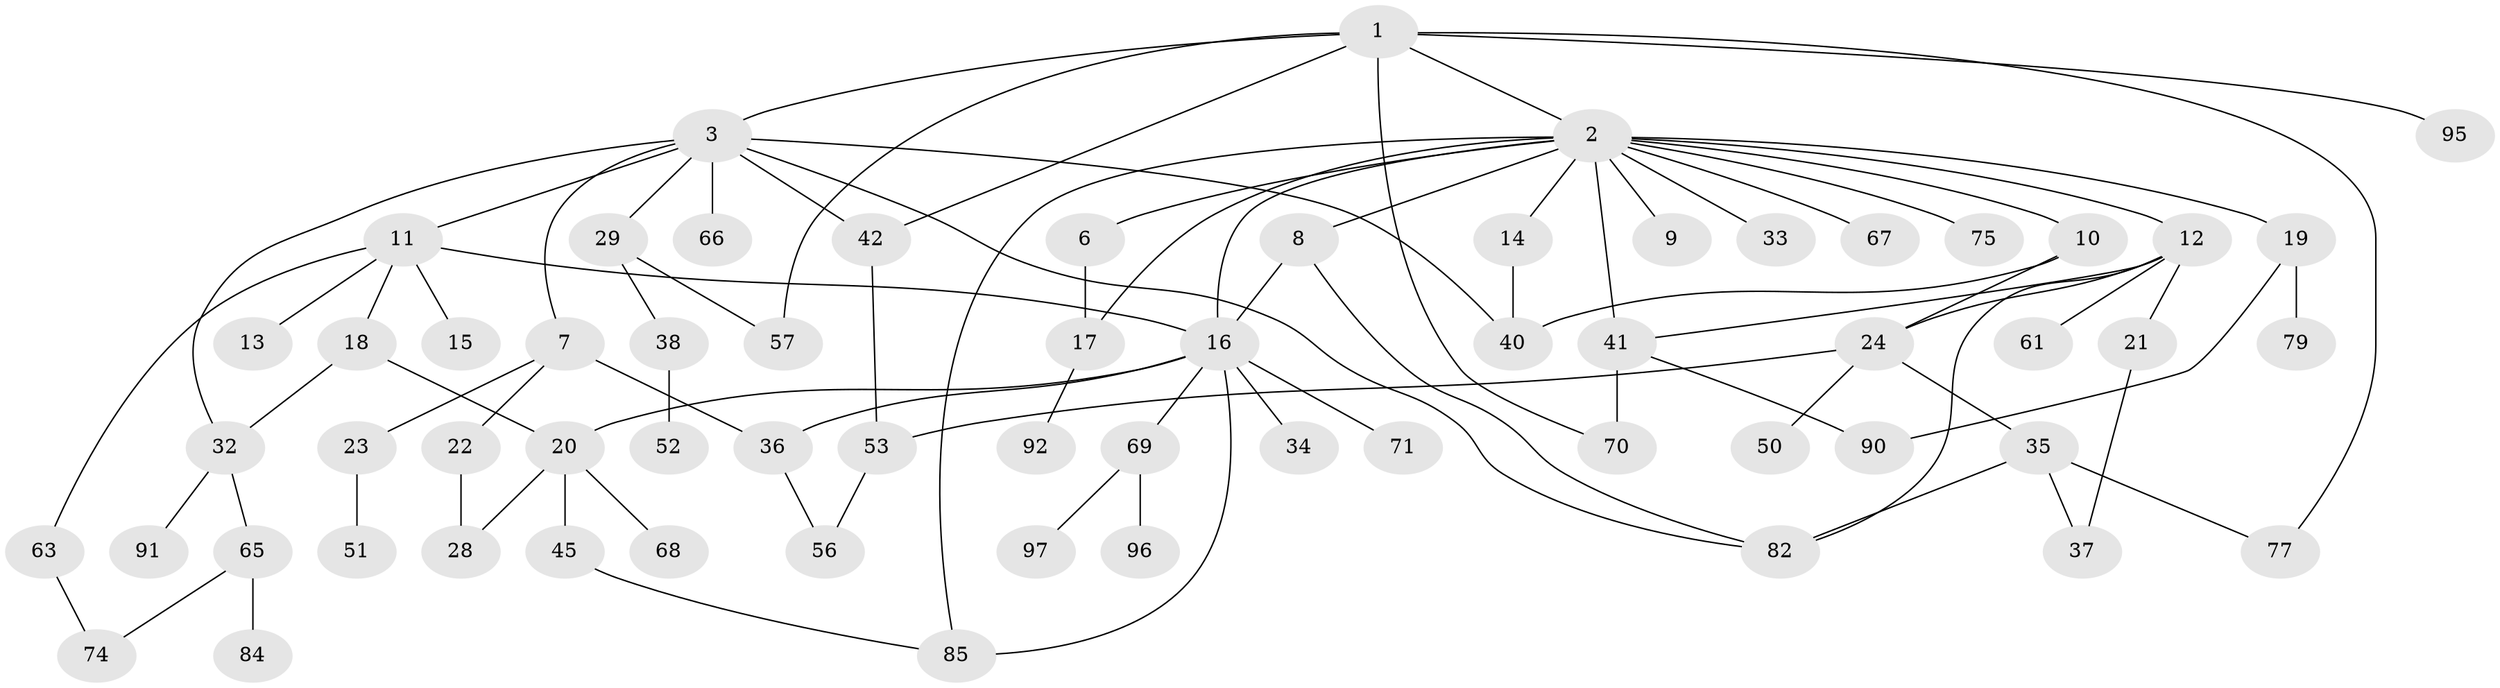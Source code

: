 // original degree distribution, {4: 0.09, 11: 0.01, 5: 0.04, 7: 0.02, 6: 0.03, 2: 0.26, 1: 0.33, 3: 0.22}
// Generated by graph-tools (version 1.1) at 2025/54/02/21/25 11:54:43]
// undirected, 63 vertices, 87 edges
graph export_dot {
graph [start="1"]
  node [color=gray90,style=filled];
  1 [super="+54"];
  2 [super="+4"];
  3 [super="+5"];
  6 [super="+49"];
  7 [super="+39"];
  8 [super="+30"];
  9;
  10;
  11 [super="+27"];
  12 [super="+47"];
  13 [super="+46"];
  14 [super="+59"];
  15 [super="+48"];
  16 [super="+26"];
  17 [super="+83"];
  18;
  19 [super="+25"];
  20 [super="+58"];
  21 [super="+62"];
  22;
  23;
  24 [super="+31"];
  28 [super="+88"];
  29 [super="+100"];
  32 [super="+44"];
  33 [super="+80"];
  34 [super="+43"];
  35 [super="+60"];
  36;
  37 [super="+86"];
  38;
  40;
  41 [super="+72"];
  42;
  45 [super="+55"];
  50;
  51 [super="+81"];
  52 [super="+64"];
  53 [super="+73"];
  56;
  57 [super="+94"];
  61;
  63;
  65 [super="+78"];
  66;
  67;
  68 [super="+99"];
  69;
  70;
  71;
  74 [super="+76"];
  75;
  77;
  79 [super="+93"];
  82 [super="+87"];
  84 [super="+98"];
  85 [super="+89"];
  90;
  91;
  92;
  95;
  96;
  97;
  1 -- 2;
  1 -- 3;
  1 -- 95;
  1 -- 70;
  1 -- 57;
  1 -- 42;
  1 -- 77;
  2 -- 6;
  2 -- 8;
  2 -- 9;
  2 -- 12;
  2 -- 14;
  2 -- 17;
  2 -- 33;
  2 -- 85;
  2 -- 16;
  2 -- 67;
  2 -- 19;
  2 -- 41 [weight=2];
  2 -- 10;
  2 -- 75;
  3 -- 11;
  3 -- 32;
  3 -- 66;
  3 -- 82;
  3 -- 7;
  3 -- 40;
  3 -- 42;
  3 -- 29;
  6 -- 17;
  7 -- 22;
  7 -- 23;
  7 -- 36;
  8 -- 16;
  8 -- 82;
  10 -- 40;
  10 -- 24;
  11 -- 13;
  11 -- 15;
  11 -- 16;
  11 -- 18;
  11 -- 63;
  12 -- 21;
  12 -- 24;
  12 -- 41;
  12 -- 61;
  12 -- 82;
  14 -- 40;
  16 -- 69;
  16 -- 20;
  16 -- 34;
  16 -- 36;
  16 -- 85;
  16 -- 71;
  17 -- 92;
  18 -- 20;
  18 -- 32;
  19 -- 79;
  19 -- 90;
  20 -- 45;
  20 -- 28;
  20 -- 68;
  21 -- 37;
  22 -- 28;
  23 -- 51;
  24 -- 35;
  24 -- 50;
  24 -- 53;
  29 -- 38;
  29 -- 57;
  32 -- 65;
  32 -- 91;
  35 -- 37;
  35 -- 77;
  35 -- 82;
  36 -- 56;
  38 -- 52;
  41 -- 90;
  41 -- 70;
  42 -- 53;
  45 -- 85;
  53 -- 56;
  63 -- 74;
  65 -- 84;
  65 -- 74;
  69 -- 96;
  69 -- 97;
}
